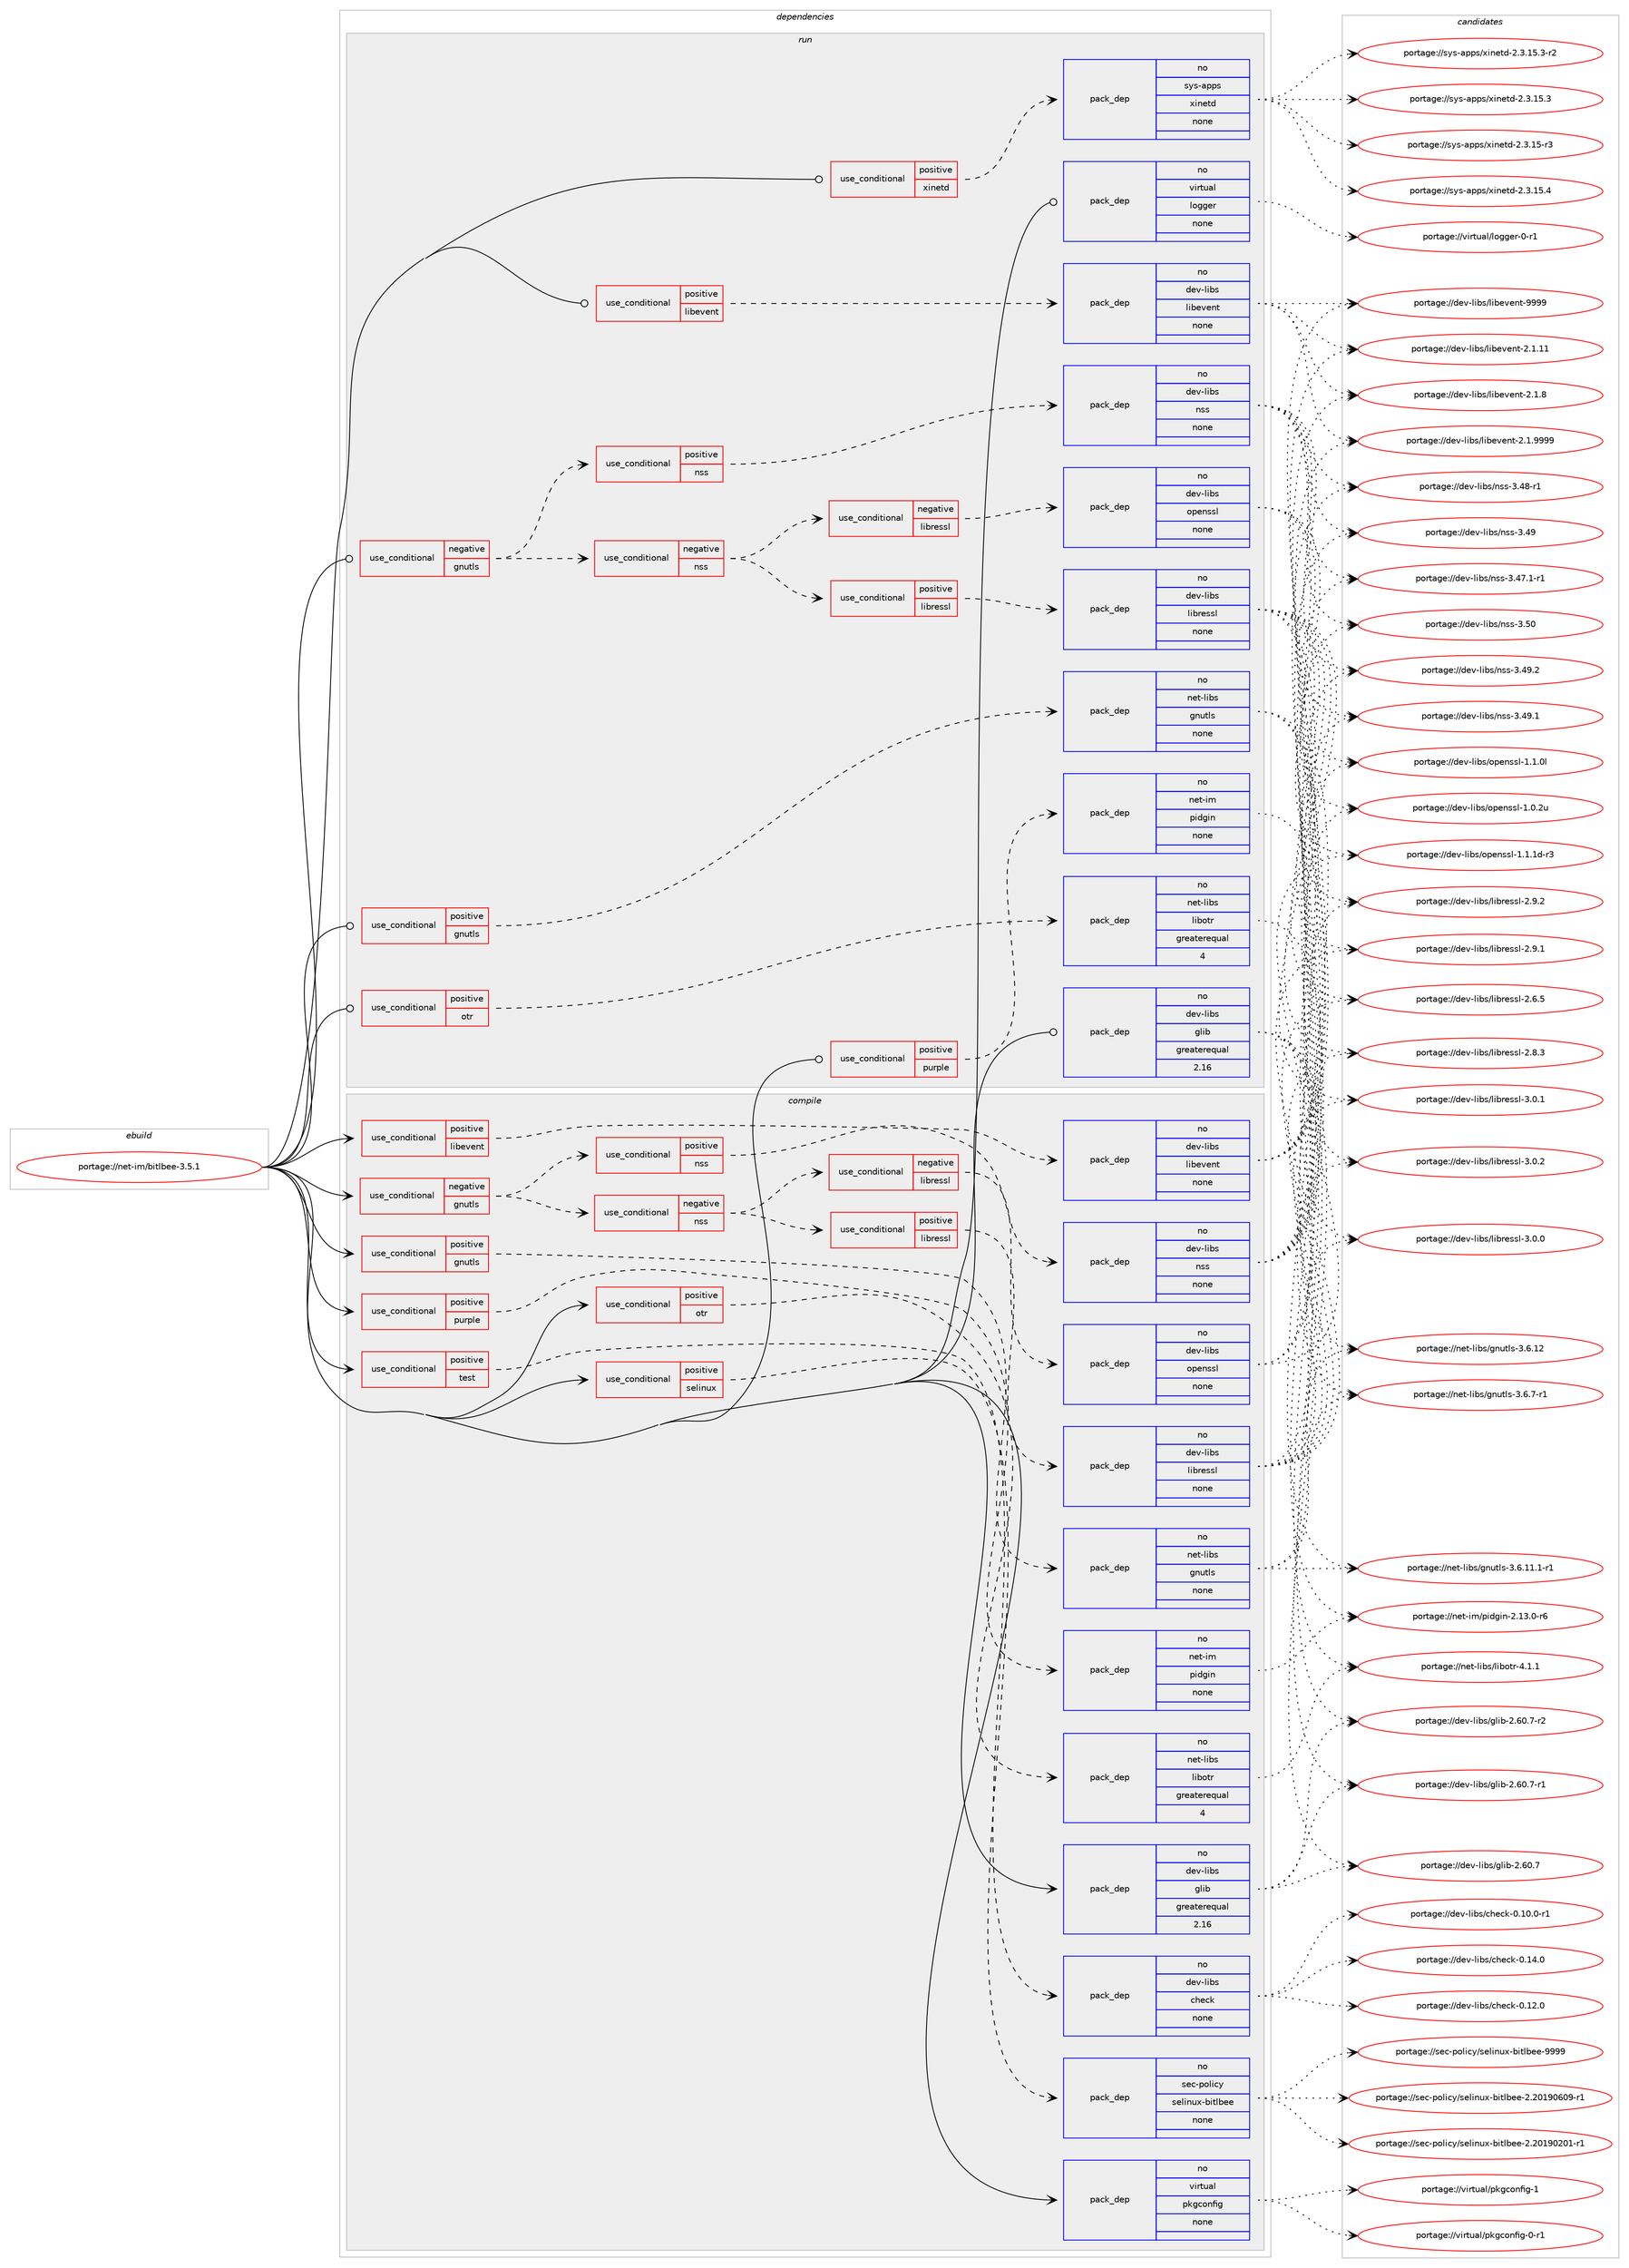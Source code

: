 digraph prolog {

# *************
# Graph options
# *************

newrank=true;
concentrate=true;
compound=true;
graph [rankdir=LR,fontname=Helvetica,fontsize=10,ranksep=1.5];#, ranksep=2.5, nodesep=0.2];
edge  [arrowhead=vee];
node  [fontname=Helvetica,fontsize=10];

# **********
# The ebuild
# **********

subgraph cluster_leftcol {
color=gray;
rank=same;
label=<<i>ebuild</i>>;
id [label="portage://net-im/bitlbee-3.5.1", color=red, width=4, href="../net-im/bitlbee-3.5.1.svg"];
}

# ****************
# The dependencies
# ****************

subgraph cluster_midcol {
color=gray;
label=<<i>dependencies</i>>;
subgraph cluster_compile {
fillcolor="#eeeeee";
style=filled;
label=<<i>compile</i>>;
subgraph cond21740 {
dependency96770 [label=<<TABLE BORDER="0" CELLBORDER="1" CELLSPACING="0" CELLPADDING="4"><TR><TD ROWSPAN="3" CELLPADDING="10">use_conditional</TD></TR><TR><TD>negative</TD></TR><TR><TD>gnutls</TD></TR></TABLE>>, shape=none, color=red];
subgraph cond21741 {
dependency96771 [label=<<TABLE BORDER="0" CELLBORDER="1" CELLSPACING="0" CELLPADDING="4"><TR><TD ROWSPAN="3" CELLPADDING="10">use_conditional</TD></TR><TR><TD>positive</TD></TR><TR><TD>nss</TD></TR></TABLE>>, shape=none, color=red];
subgraph pack73216 {
dependency96772 [label=<<TABLE BORDER="0" CELLBORDER="1" CELLSPACING="0" CELLPADDING="4" WIDTH="220"><TR><TD ROWSPAN="6" CELLPADDING="30">pack_dep</TD></TR><TR><TD WIDTH="110">no</TD></TR><TR><TD>dev-libs</TD></TR><TR><TD>nss</TD></TR><TR><TD>none</TD></TR><TR><TD></TD></TR></TABLE>>, shape=none, color=blue];
}
dependency96771:e -> dependency96772:w [weight=20,style="dashed",arrowhead="vee"];
}
dependency96770:e -> dependency96771:w [weight=20,style="dashed",arrowhead="vee"];
subgraph cond21742 {
dependency96773 [label=<<TABLE BORDER="0" CELLBORDER="1" CELLSPACING="0" CELLPADDING="4"><TR><TD ROWSPAN="3" CELLPADDING="10">use_conditional</TD></TR><TR><TD>negative</TD></TR><TR><TD>nss</TD></TR></TABLE>>, shape=none, color=red];
subgraph cond21743 {
dependency96774 [label=<<TABLE BORDER="0" CELLBORDER="1" CELLSPACING="0" CELLPADDING="4"><TR><TD ROWSPAN="3" CELLPADDING="10">use_conditional</TD></TR><TR><TD>positive</TD></TR><TR><TD>libressl</TD></TR></TABLE>>, shape=none, color=red];
subgraph pack73217 {
dependency96775 [label=<<TABLE BORDER="0" CELLBORDER="1" CELLSPACING="0" CELLPADDING="4" WIDTH="220"><TR><TD ROWSPAN="6" CELLPADDING="30">pack_dep</TD></TR><TR><TD WIDTH="110">no</TD></TR><TR><TD>dev-libs</TD></TR><TR><TD>libressl</TD></TR><TR><TD>none</TD></TR><TR><TD></TD></TR></TABLE>>, shape=none, color=blue];
}
dependency96774:e -> dependency96775:w [weight=20,style="dashed",arrowhead="vee"];
}
dependency96773:e -> dependency96774:w [weight=20,style="dashed",arrowhead="vee"];
subgraph cond21744 {
dependency96776 [label=<<TABLE BORDER="0" CELLBORDER="1" CELLSPACING="0" CELLPADDING="4"><TR><TD ROWSPAN="3" CELLPADDING="10">use_conditional</TD></TR><TR><TD>negative</TD></TR><TR><TD>libressl</TD></TR></TABLE>>, shape=none, color=red];
subgraph pack73218 {
dependency96777 [label=<<TABLE BORDER="0" CELLBORDER="1" CELLSPACING="0" CELLPADDING="4" WIDTH="220"><TR><TD ROWSPAN="6" CELLPADDING="30">pack_dep</TD></TR><TR><TD WIDTH="110">no</TD></TR><TR><TD>dev-libs</TD></TR><TR><TD>openssl</TD></TR><TR><TD>none</TD></TR><TR><TD></TD></TR></TABLE>>, shape=none, color=blue];
}
dependency96776:e -> dependency96777:w [weight=20,style="dashed",arrowhead="vee"];
}
dependency96773:e -> dependency96776:w [weight=20,style="dashed",arrowhead="vee"];
}
dependency96770:e -> dependency96773:w [weight=20,style="dashed",arrowhead="vee"];
}
id:e -> dependency96770:w [weight=20,style="solid",arrowhead="vee"];
subgraph cond21745 {
dependency96778 [label=<<TABLE BORDER="0" CELLBORDER="1" CELLSPACING="0" CELLPADDING="4"><TR><TD ROWSPAN="3" CELLPADDING="10">use_conditional</TD></TR><TR><TD>positive</TD></TR><TR><TD>gnutls</TD></TR></TABLE>>, shape=none, color=red];
subgraph pack73219 {
dependency96779 [label=<<TABLE BORDER="0" CELLBORDER="1" CELLSPACING="0" CELLPADDING="4" WIDTH="220"><TR><TD ROWSPAN="6" CELLPADDING="30">pack_dep</TD></TR><TR><TD WIDTH="110">no</TD></TR><TR><TD>net-libs</TD></TR><TR><TD>gnutls</TD></TR><TR><TD>none</TD></TR><TR><TD></TD></TR></TABLE>>, shape=none, color=blue];
}
dependency96778:e -> dependency96779:w [weight=20,style="dashed",arrowhead="vee"];
}
id:e -> dependency96778:w [weight=20,style="solid",arrowhead="vee"];
subgraph cond21746 {
dependency96780 [label=<<TABLE BORDER="0" CELLBORDER="1" CELLSPACING="0" CELLPADDING="4"><TR><TD ROWSPAN="3" CELLPADDING="10">use_conditional</TD></TR><TR><TD>positive</TD></TR><TR><TD>libevent</TD></TR></TABLE>>, shape=none, color=red];
subgraph pack73220 {
dependency96781 [label=<<TABLE BORDER="0" CELLBORDER="1" CELLSPACING="0" CELLPADDING="4" WIDTH="220"><TR><TD ROWSPAN="6" CELLPADDING="30">pack_dep</TD></TR><TR><TD WIDTH="110">no</TD></TR><TR><TD>dev-libs</TD></TR><TR><TD>libevent</TD></TR><TR><TD>none</TD></TR><TR><TD></TD></TR></TABLE>>, shape=none, color=blue];
}
dependency96780:e -> dependency96781:w [weight=20,style="dashed",arrowhead="vee"];
}
id:e -> dependency96780:w [weight=20,style="solid",arrowhead="vee"];
subgraph cond21747 {
dependency96782 [label=<<TABLE BORDER="0" CELLBORDER="1" CELLSPACING="0" CELLPADDING="4"><TR><TD ROWSPAN="3" CELLPADDING="10">use_conditional</TD></TR><TR><TD>positive</TD></TR><TR><TD>otr</TD></TR></TABLE>>, shape=none, color=red];
subgraph pack73221 {
dependency96783 [label=<<TABLE BORDER="0" CELLBORDER="1" CELLSPACING="0" CELLPADDING="4" WIDTH="220"><TR><TD ROWSPAN="6" CELLPADDING="30">pack_dep</TD></TR><TR><TD WIDTH="110">no</TD></TR><TR><TD>net-libs</TD></TR><TR><TD>libotr</TD></TR><TR><TD>greaterequal</TD></TR><TR><TD>4</TD></TR></TABLE>>, shape=none, color=blue];
}
dependency96782:e -> dependency96783:w [weight=20,style="dashed",arrowhead="vee"];
}
id:e -> dependency96782:w [weight=20,style="solid",arrowhead="vee"];
subgraph cond21748 {
dependency96784 [label=<<TABLE BORDER="0" CELLBORDER="1" CELLSPACING="0" CELLPADDING="4"><TR><TD ROWSPAN="3" CELLPADDING="10">use_conditional</TD></TR><TR><TD>positive</TD></TR><TR><TD>purple</TD></TR></TABLE>>, shape=none, color=red];
subgraph pack73222 {
dependency96785 [label=<<TABLE BORDER="0" CELLBORDER="1" CELLSPACING="0" CELLPADDING="4" WIDTH="220"><TR><TD ROWSPAN="6" CELLPADDING="30">pack_dep</TD></TR><TR><TD WIDTH="110">no</TD></TR><TR><TD>net-im</TD></TR><TR><TD>pidgin</TD></TR><TR><TD>none</TD></TR><TR><TD></TD></TR></TABLE>>, shape=none, color=blue];
}
dependency96784:e -> dependency96785:w [weight=20,style="dashed",arrowhead="vee"];
}
id:e -> dependency96784:w [weight=20,style="solid",arrowhead="vee"];
subgraph cond21749 {
dependency96786 [label=<<TABLE BORDER="0" CELLBORDER="1" CELLSPACING="0" CELLPADDING="4"><TR><TD ROWSPAN="3" CELLPADDING="10">use_conditional</TD></TR><TR><TD>positive</TD></TR><TR><TD>selinux</TD></TR></TABLE>>, shape=none, color=red];
subgraph pack73223 {
dependency96787 [label=<<TABLE BORDER="0" CELLBORDER="1" CELLSPACING="0" CELLPADDING="4" WIDTH="220"><TR><TD ROWSPAN="6" CELLPADDING="30">pack_dep</TD></TR><TR><TD WIDTH="110">no</TD></TR><TR><TD>sec-policy</TD></TR><TR><TD>selinux-bitlbee</TD></TR><TR><TD>none</TD></TR><TR><TD></TD></TR></TABLE>>, shape=none, color=blue];
}
dependency96786:e -> dependency96787:w [weight=20,style="dashed",arrowhead="vee"];
}
id:e -> dependency96786:w [weight=20,style="solid",arrowhead="vee"];
subgraph cond21750 {
dependency96788 [label=<<TABLE BORDER="0" CELLBORDER="1" CELLSPACING="0" CELLPADDING="4"><TR><TD ROWSPAN="3" CELLPADDING="10">use_conditional</TD></TR><TR><TD>positive</TD></TR><TR><TD>test</TD></TR></TABLE>>, shape=none, color=red];
subgraph pack73224 {
dependency96789 [label=<<TABLE BORDER="0" CELLBORDER="1" CELLSPACING="0" CELLPADDING="4" WIDTH="220"><TR><TD ROWSPAN="6" CELLPADDING="30">pack_dep</TD></TR><TR><TD WIDTH="110">no</TD></TR><TR><TD>dev-libs</TD></TR><TR><TD>check</TD></TR><TR><TD>none</TD></TR><TR><TD></TD></TR></TABLE>>, shape=none, color=blue];
}
dependency96788:e -> dependency96789:w [weight=20,style="dashed",arrowhead="vee"];
}
id:e -> dependency96788:w [weight=20,style="solid",arrowhead="vee"];
subgraph pack73225 {
dependency96790 [label=<<TABLE BORDER="0" CELLBORDER="1" CELLSPACING="0" CELLPADDING="4" WIDTH="220"><TR><TD ROWSPAN="6" CELLPADDING="30">pack_dep</TD></TR><TR><TD WIDTH="110">no</TD></TR><TR><TD>dev-libs</TD></TR><TR><TD>glib</TD></TR><TR><TD>greaterequal</TD></TR><TR><TD>2.16</TD></TR></TABLE>>, shape=none, color=blue];
}
id:e -> dependency96790:w [weight=20,style="solid",arrowhead="vee"];
subgraph pack73226 {
dependency96791 [label=<<TABLE BORDER="0" CELLBORDER="1" CELLSPACING="0" CELLPADDING="4" WIDTH="220"><TR><TD ROWSPAN="6" CELLPADDING="30">pack_dep</TD></TR><TR><TD WIDTH="110">no</TD></TR><TR><TD>virtual</TD></TR><TR><TD>pkgconfig</TD></TR><TR><TD>none</TD></TR><TR><TD></TD></TR></TABLE>>, shape=none, color=blue];
}
id:e -> dependency96791:w [weight=20,style="solid",arrowhead="vee"];
}
subgraph cluster_compileandrun {
fillcolor="#eeeeee";
style=filled;
label=<<i>compile and run</i>>;
}
subgraph cluster_run {
fillcolor="#eeeeee";
style=filled;
label=<<i>run</i>>;
subgraph cond21751 {
dependency96792 [label=<<TABLE BORDER="0" CELLBORDER="1" CELLSPACING="0" CELLPADDING="4"><TR><TD ROWSPAN="3" CELLPADDING="10">use_conditional</TD></TR><TR><TD>negative</TD></TR><TR><TD>gnutls</TD></TR></TABLE>>, shape=none, color=red];
subgraph cond21752 {
dependency96793 [label=<<TABLE BORDER="0" CELLBORDER="1" CELLSPACING="0" CELLPADDING="4"><TR><TD ROWSPAN="3" CELLPADDING="10">use_conditional</TD></TR><TR><TD>positive</TD></TR><TR><TD>nss</TD></TR></TABLE>>, shape=none, color=red];
subgraph pack73227 {
dependency96794 [label=<<TABLE BORDER="0" CELLBORDER="1" CELLSPACING="0" CELLPADDING="4" WIDTH="220"><TR><TD ROWSPAN="6" CELLPADDING="30">pack_dep</TD></TR><TR><TD WIDTH="110">no</TD></TR><TR><TD>dev-libs</TD></TR><TR><TD>nss</TD></TR><TR><TD>none</TD></TR><TR><TD></TD></TR></TABLE>>, shape=none, color=blue];
}
dependency96793:e -> dependency96794:w [weight=20,style="dashed",arrowhead="vee"];
}
dependency96792:e -> dependency96793:w [weight=20,style="dashed",arrowhead="vee"];
subgraph cond21753 {
dependency96795 [label=<<TABLE BORDER="0" CELLBORDER="1" CELLSPACING="0" CELLPADDING="4"><TR><TD ROWSPAN="3" CELLPADDING="10">use_conditional</TD></TR><TR><TD>negative</TD></TR><TR><TD>nss</TD></TR></TABLE>>, shape=none, color=red];
subgraph cond21754 {
dependency96796 [label=<<TABLE BORDER="0" CELLBORDER="1" CELLSPACING="0" CELLPADDING="4"><TR><TD ROWSPAN="3" CELLPADDING="10">use_conditional</TD></TR><TR><TD>positive</TD></TR><TR><TD>libressl</TD></TR></TABLE>>, shape=none, color=red];
subgraph pack73228 {
dependency96797 [label=<<TABLE BORDER="0" CELLBORDER="1" CELLSPACING="0" CELLPADDING="4" WIDTH="220"><TR><TD ROWSPAN="6" CELLPADDING="30">pack_dep</TD></TR><TR><TD WIDTH="110">no</TD></TR><TR><TD>dev-libs</TD></TR><TR><TD>libressl</TD></TR><TR><TD>none</TD></TR><TR><TD></TD></TR></TABLE>>, shape=none, color=blue];
}
dependency96796:e -> dependency96797:w [weight=20,style="dashed",arrowhead="vee"];
}
dependency96795:e -> dependency96796:w [weight=20,style="dashed",arrowhead="vee"];
subgraph cond21755 {
dependency96798 [label=<<TABLE BORDER="0" CELLBORDER="1" CELLSPACING="0" CELLPADDING="4"><TR><TD ROWSPAN="3" CELLPADDING="10">use_conditional</TD></TR><TR><TD>negative</TD></TR><TR><TD>libressl</TD></TR></TABLE>>, shape=none, color=red];
subgraph pack73229 {
dependency96799 [label=<<TABLE BORDER="0" CELLBORDER="1" CELLSPACING="0" CELLPADDING="4" WIDTH="220"><TR><TD ROWSPAN="6" CELLPADDING="30">pack_dep</TD></TR><TR><TD WIDTH="110">no</TD></TR><TR><TD>dev-libs</TD></TR><TR><TD>openssl</TD></TR><TR><TD>none</TD></TR><TR><TD></TD></TR></TABLE>>, shape=none, color=blue];
}
dependency96798:e -> dependency96799:w [weight=20,style="dashed",arrowhead="vee"];
}
dependency96795:e -> dependency96798:w [weight=20,style="dashed",arrowhead="vee"];
}
dependency96792:e -> dependency96795:w [weight=20,style="dashed",arrowhead="vee"];
}
id:e -> dependency96792:w [weight=20,style="solid",arrowhead="odot"];
subgraph cond21756 {
dependency96800 [label=<<TABLE BORDER="0" CELLBORDER="1" CELLSPACING="0" CELLPADDING="4"><TR><TD ROWSPAN="3" CELLPADDING="10">use_conditional</TD></TR><TR><TD>positive</TD></TR><TR><TD>gnutls</TD></TR></TABLE>>, shape=none, color=red];
subgraph pack73230 {
dependency96801 [label=<<TABLE BORDER="0" CELLBORDER="1" CELLSPACING="0" CELLPADDING="4" WIDTH="220"><TR><TD ROWSPAN="6" CELLPADDING="30">pack_dep</TD></TR><TR><TD WIDTH="110">no</TD></TR><TR><TD>net-libs</TD></TR><TR><TD>gnutls</TD></TR><TR><TD>none</TD></TR><TR><TD></TD></TR></TABLE>>, shape=none, color=blue];
}
dependency96800:e -> dependency96801:w [weight=20,style="dashed",arrowhead="vee"];
}
id:e -> dependency96800:w [weight=20,style="solid",arrowhead="odot"];
subgraph cond21757 {
dependency96802 [label=<<TABLE BORDER="0" CELLBORDER="1" CELLSPACING="0" CELLPADDING="4"><TR><TD ROWSPAN="3" CELLPADDING="10">use_conditional</TD></TR><TR><TD>positive</TD></TR><TR><TD>libevent</TD></TR></TABLE>>, shape=none, color=red];
subgraph pack73231 {
dependency96803 [label=<<TABLE BORDER="0" CELLBORDER="1" CELLSPACING="0" CELLPADDING="4" WIDTH="220"><TR><TD ROWSPAN="6" CELLPADDING="30">pack_dep</TD></TR><TR><TD WIDTH="110">no</TD></TR><TR><TD>dev-libs</TD></TR><TR><TD>libevent</TD></TR><TR><TD>none</TD></TR><TR><TD></TD></TR></TABLE>>, shape=none, color=blue];
}
dependency96802:e -> dependency96803:w [weight=20,style="dashed",arrowhead="vee"];
}
id:e -> dependency96802:w [weight=20,style="solid",arrowhead="odot"];
subgraph cond21758 {
dependency96804 [label=<<TABLE BORDER="0" CELLBORDER="1" CELLSPACING="0" CELLPADDING="4"><TR><TD ROWSPAN="3" CELLPADDING="10">use_conditional</TD></TR><TR><TD>positive</TD></TR><TR><TD>otr</TD></TR></TABLE>>, shape=none, color=red];
subgraph pack73232 {
dependency96805 [label=<<TABLE BORDER="0" CELLBORDER="1" CELLSPACING="0" CELLPADDING="4" WIDTH="220"><TR><TD ROWSPAN="6" CELLPADDING="30">pack_dep</TD></TR><TR><TD WIDTH="110">no</TD></TR><TR><TD>net-libs</TD></TR><TR><TD>libotr</TD></TR><TR><TD>greaterequal</TD></TR><TR><TD>4</TD></TR></TABLE>>, shape=none, color=blue];
}
dependency96804:e -> dependency96805:w [weight=20,style="dashed",arrowhead="vee"];
}
id:e -> dependency96804:w [weight=20,style="solid",arrowhead="odot"];
subgraph cond21759 {
dependency96806 [label=<<TABLE BORDER="0" CELLBORDER="1" CELLSPACING="0" CELLPADDING="4"><TR><TD ROWSPAN="3" CELLPADDING="10">use_conditional</TD></TR><TR><TD>positive</TD></TR><TR><TD>purple</TD></TR></TABLE>>, shape=none, color=red];
subgraph pack73233 {
dependency96807 [label=<<TABLE BORDER="0" CELLBORDER="1" CELLSPACING="0" CELLPADDING="4" WIDTH="220"><TR><TD ROWSPAN="6" CELLPADDING="30">pack_dep</TD></TR><TR><TD WIDTH="110">no</TD></TR><TR><TD>net-im</TD></TR><TR><TD>pidgin</TD></TR><TR><TD>none</TD></TR><TR><TD></TD></TR></TABLE>>, shape=none, color=blue];
}
dependency96806:e -> dependency96807:w [weight=20,style="dashed",arrowhead="vee"];
}
id:e -> dependency96806:w [weight=20,style="solid",arrowhead="odot"];
subgraph cond21760 {
dependency96808 [label=<<TABLE BORDER="0" CELLBORDER="1" CELLSPACING="0" CELLPADDING="4"><TR><TD ROWSPAN="3" CELLPADDING="10">use_conditional</TD></TR><TR><TD>positive</TD></TR><TR><TD>xinetd</TD></TR></TABLE>>, shape=none, color=red];
subgraph pack73234 {
dependency96809 [label=<<TABLE BORDER="0" CELLBORDER="1" CELLSPACING="0" CELLPADDING="4" WIDTH="220"><TR><TD ROWSPAN="6" CELLPADDING="30">pack_dep</TD></TR><TR><TD WIDTH="110">no</TD></TR><TR><TD>sys-apps</TD></TR><TR><TD>xinetd</TD></TR><TR><TD>none</TD></TR><TR><TD></TD></TR></TABLE>>, shape=none, color=blue];
}
dependency96808:e -> dependency96809:w [weight=20,style="dashed",arrowhead="vee"];
}
id:e -> dependency96808:w [weight=20,style="solid",arrowhead="odot"];
subgraph pack73235 {
dependency96810 [label=<<TABLE BORDER="0" CELLBORDER="1" CELLSPACING="0" CELLPADDING="4" WIDTH="220"><TR><TD ROWSPAN="6" CELLPADDING="30">pack_dep</TD></TR><TR><TD WIDTH="110">no</TD></TR><TR><TD>dev-libs</TD></TR><TR><TD>glib</TD></TR><TR><TD>greaterequal</TD></TR><TR><TD>2.16</TD></TR></TABLE>>, shape=none, color=blue];
}
id:e -> dependency96810:w [weight=20,style="solid",arrowhead="odot"];
subgraph pack73236 {
dependency96811 [label=<<TABLE BORDER="0" CELLBORDER="1" CELLSPACING="0" CELLPADDING="4" WIDTH="220"><TR><TD ROWSPAN="6" CELLPADDING="30">pack_dep</TD></TR><TR><TD WIDTH="110">no</TD></TR><TR><TD>virtual</TD></TR><TR><TD>logger</TD></TR><TR><TD>none</TD></TR><TR><TD></TD></TR></TABLE>>, shape=none, color=blue];
}
id:e -> dependency96811:w [weight=20,style="solid",arrowhead="odot"];
}
}

# **************
# The candidates
# **************

subgraph cluster_choices {
rank=same;
color=gray;
label=<<i>candidates</i>>;

subgraph choice73216 {
color=black;
nodesep=1;
choice1001011184510810598115471101151154551465348 [label="portage://dev-libs/nss-3.50", color=red, width=4,href="../dev-libs/nss-3.50.svg"];
choice10010111845108105981154711011511545514652574650 [label="portage://dev-libs/nss-3.49.2", color=red, width=4,href="../dev-libs/nss-3.49.2.svg"];
choice10010111845108105981154711011511545514652574649 [label="portage://dev-libs/nss-3.49.1", color=red, width=4,href="../dev-libs/nss-3.49.1.svg"];
choice1001011184510810598115471101151154551465257 [label="portage://dev-libs/nss-3.49", color=red, width=4,href="../dev-libs/nss-3.49.svg"];
choice10010111845108105981154711011511545514652564511449 [label="portage://dev-libs/nss-3.48-r1", color=red, width=4,href="../dev-libs/nss-3.48-r1.svg"];
choice100101118451081059811547110115115455146525546494511449 [label="portage://dev-libs/nss-3.47.1-r1", color=red, width=4,href="../dev-libs/nss-3.47.1-r1.svg"];
dependency96772:e -> choice1001011184510810598115471101151154551465348:w [style=dotted,weight="100"];
dependency96772:e -> choice10010111845108105981154711011511545514652574650:w [style=dotted,weight="100"];
dependency96772:e -> choice10010111845108105981154711011511545514652574649:w [style=dotted,weight="100"];
dependency96772:e -> choice1001011184510810598115471101151154551465257:w [style=dotted,weight="100"];
dependency96772:e -> choice10010111845108105981154711011511545514652564511449:w [style=dotted,weight="100"];
dependency96772:e -> choice100101118451081059811547110115115455146525546494511449:w [style=dotted,weight="100"];
}
subgraph choice73217 {
color=black;
nodesep=1;
choice10010111845108105981154710810598114101115115108455146484650 [label="portage://dev-libs/libressl-3.0.2", color=red, width=4,href="../dev-libs/libressl-3.0.2.svg"];
choice10010111845108105981154710810598114101115115108455146484649 [label="portage://dev-libs/libressl-3.0.1", color=red, width=4,href="../dev-libs/libressl-3.0.1.svg"];
choice10010111845108105981154710810598114101115115108455146484648 [label="portage://dev-libs/libressl-3.0.0", color=red, width=4,href="../dev-libs/libressl-3.0.0.svg"];
choice10010111845108105981154710810598114101115115108455046574650 [label="portage://dev-libs/libressl-2.9.2", color=red, width=4,href="../dev-libs/libressl-2.9.2.svg"];
choice10010111845108105981154710810598114101115115108455046574649 [label="portage://dev-libs/libressl-2.9.1", color=red, width=4,href="../dev-libs/libressl-2.9.1.svg"];
choice10010111845108105981154710810598114101115115108455046564651 [label="portage://dev-libs/libressl-2.8.3", color=red, width=4,href="../dev-libs/libressl-2.8.3.svg"];
choice10010111845108105981154710810598114101115115108455046544653 [label="portage://dev-libs/libressl-2.6.5", color=red, width=4,href="../dev-libs/libressl-2.6.5.svg"];
dependency96775:e -> choice10010111845108105981154710810598114101115115108455146484650:w [style=dotted,weight="100"];
dependency96775:e -> choice10010111845108105981154710810598114101115115108455146484649:w [style=dotted,weight="100"];
dependency96775:e -> choice10010111845108105981154710810598114101115115108455146484648:w [style=dotted,weight="100"];
dependency96775:e -> choice10010111845108105981154710810598114101115115108455046574650:w [style=dotted,weight="100"];
dependency96775:e -> choice10010111845108105981154710810598114101115115108455046574649:w [style=dotted,weight="100"];
dependency96775:e -> choice10010111845108105981154710810598114101115115108455046564651:w [style=dotted,weight="100"];
dependency96775:e -> choice10010111845108105981154710810598114101115115108455046544653:w [style=dotted,weight="100"];
}
subgraph choice73218 {
color=black;
nodesep=1;
choice1001011184510810598115471111121011101151151084549464946491004511451 [label="portage://dev-libs/openssl-1.1.1d-r3", color=red, width=4,href="../dev-libs/openssl-1.1.1d-r3.svg"];
choice100101118451081059811547111112101110115115108454946494648108 [label="portage://dev-libs/openssl-1.1.0l", color=red, width=4,href="../dev-libs/openssl-1.1.0l.svg"];
choice100101118451081059811547111112101110115115108454946484650117 [label="portage://dev-libs/openssl-1.0.2u", color=red, width=4,href="../dev-libs/openssl-1.0.2u.svg"];
dependency96777:e -> choice1001011184510810598115471111121011101151151084549464946491004511451:w [style=dotted,weight="100"];
dependency96777:e -> choice100101118451081059811547111112101110115115108454946494648108:w [style=dotted,weight="100"];
dependency96777:e -> choice100101118451081059811547111112101110115115108454946484650117:w [style=dotted,weight="100"];
}
subgraph choice73219 {
color=black;
nodesep=1;
choice1101011164510810598115471031101171161081154551465446554511449 [label="portage://net-libs/gnutls-3.6.7-r1", color=red, width=4,href="../net-libs/gnutls-3.6.7-r1.svg"];
choice11010111645108105981154710311011711610811545514654464950 [label="portage://net-libs/gnutls-3.6.12", color=red, width=4,href="../net-libs/gnutls-3.6.12.svg"];
choice1101011164510810598115471031101171161081154551465446494946494511449 [label="portage://net-libs/gnutls-3.6.11.1-r1", color=red, width=4,href="../net-libs/gnutls-3.6.11.1-r1.svg"];
dependency96779:e -> choice1101011164510810598115471031101171161081154551465446554511449:w [style=dotted,weight="100"];
dependency96779:e -> choice11010111645108105981154710311011711610811545514654464950:w [style=dotted,weight="100"];
dependency96779:e -> choice1101011164510810598115471031101171161081154551465446494946494511449:w [style=dotted,weight="100"];
}
subgraph choice73220 {
color=black;
nodesep=1;
choice100101118451081059811547108105981011181011101164557575757 [label="portage://dev-libs/libevent-9999", color=red, width=4,href="../dev-libs/libevent-9999.svg"];
choice10010111845108105981154710810598101118101110116455046494657575757 [label="portage://dev-libs/libevent-2.1.9999", color=red, width=4,href="../dev-libs/libevent-2.1.9999.svg"];
choice10010111845108105981154710810598101118101110116455046494656 [label="portage://dev-libs/libevent-2.1.8", color=red, width=4,href="../dev-libs/libevent-2.1.8.svg"];
choice1001011184510810598115471081059810111810111011645504649464949 [label="portage://dev-libs/libevent-2.1.11", color=red, width=4,href="../dev-libs/libevent-2.1.11.svg"];
dependency96781:e -> choice100101118451081059811547108105981011181011101164557575757:w [style=dotted,weight="100"];
dependency96781:e -> choice10010111845108105981154710810598101118101110116455046494657575757:w [style=dotted,weight="100"];
dependency96781:e -> choice10010111845108105981154710810598101118101110116455046494656:w [style=dotted,weight="100"];
dependency96781:e -> choice1001011184510810598115471081059810111810111011645504649464949:w [style=dotted,weight="100"];
}
subgraph choice73221 {
color=black;
nodesep=1;
choice11010111645108105981154710810598111116114455246494649 [label="portage://net-libs/libotr-4.1.1", color=red, width=4,href="../net-libs/libotr-4.1.1.svg"];
dependency96783:e -> choice11010111645108105981154710810598111116114455246494649:w [style=dotted,weight="100"];
}
subgraph choice73222 {
color=black;
nodesep=1;
choice1101011164510510947112105100103105110455046495146484511454 [label="portage://net-im/pidgin-2.13.0-r6", color=red, width=4,href="../net-im/pidgin-2.13.0-r6.svg"];
dependency96785:e -> choice1101011164510510947112105100103105110455046495146484511454:w [style=dotted,weight="100"];
}
subgraph choice73223 {
color=black;
nodesep=1;
choice115101994511211110810599121471151011081051101171204598105116108981011014557575757 [label="portage://sec-policy/selinux-bitlbee-9999", color=red, width=4,href="../sec-policy/selinux-bitlbee-9999.svg"];
choice1151019945112111108105991214711510110810511011712045981051161089810110145504650484957485448574511449 [label="portage://sec-policy/selinux-bitlbee-2.20190609-r1", color=red, width=4,href="../sec-policy/selinux-bitlbee-2.20190609-r1.svg"];
choice1151019945112111108105991214711510110810511011712045981051161089810110145504650484957485048494511449 [label="portage://sec-policy/selinux-bitlbee-2.20190201-r1", color=red, width=4,href="../sec-policy/selinux-bitlbee-2.20190201-r1.svg"];
dependency96787:e -> choice115101994511211110810599121471151011081051101171204598105116108981011014557575757:w [style=dotted,weight="100"];
dependency96787:e -> choice1151019945112111108105991214711510110810511011712045981051161089810110145504650484957485448574511449:w [style=dotted,weight="100"];
dependency96787:e -> choice1151019945112111108105991214711510110810511011712045981051161089810110145504650484957485048494511449:w [style=dotted,weight="100"];
}
subgraph choice73224 {
color=black;
nodesep=1;
choice100101118451081059811547991041019910745484649524648 [label="portage://dev-libs/check-0.14.0", color=red, width=4,href="../dev-libs/check-0.14.0.svg"];
choice100101118451081059811547991041019910745484649504648 [label="portage://dev-libs/check-0.12.0", color=red, width=4,href="../dev-libs/check-0.12.0.svg"];
choice1001011184510810598115479910410199107454846494846484511449 [label="portage://dev-libs/check-0.10.0-r1", color=red, width=4,href="../dev-libs/check-0.10.0-r1.svg"];
dependency96789:e -> choice100101118451081059811547991041019910745484649524648:w [style=dotted,weight="100"];
dependency96789:e -> choice100101118451081059811547991041019910745484649504648:w [style=dotted,weight="100"];
dependency96789:e -> choice1001011184510810598115479910410199107454846494846484511449:w [style=dotted,weight="100"];
}
subgraph choice73225 {
color=black;
nodesep=1;
choice10010111845108105981154710310810598455046544846554511450 [label="portage://dev-libs/glib-2.60.7-r2", color=red, width=4,href="../dev-libs/glib-2.60.7-r2.svg"];
choice10010111845108105981154710310810598455046544846554511449 [label="portage://dev-libs/glib-2.60.7-r1", color=red, width=4,href="../dev-libs/glib-2.60.7-r1.svg"];
choice1001011184510810598115471031081059845504654484655 [label="portage://dev-libs/glib-2.60.7", color=red, width=4,href="../dev-libs/glib-2.60.7.svg"];
dependency96790:e -> choice10010111845108105981154710310810598455046544846554511450:w [style=dotted,weight="100"];
dependency96790:e -> choice10010111845108105981154710310810598455046544846554511449:w [style=dotted,weight="100"];
dependency96790:e -> choice1001011184510810598115471031081059845504654484655:w [style=dotted,weight="100"];
}
subgraph choice73226 {
color=black;
nodesep=1;
choice1181051141161179710847112107103991111101021051034549 [label="portage://virtual/pkgconfig-1", color=red, width=4,href="../virtual/pkgconfig-1.svg"];
choice11810511411611797108471121071039911111010210510345484511449 [label="portage://virtual/pkgconfig-0-r1", color=red, width=4,href="../virtual/pkgconfig-0-r1.svg"];
dependency96791:e -> choice1181051141161179710847112107103991111101021051034549:w [style=dotted,weight="100"];
dependency96791:e -> choice11810511411611797108471121071039911111010210510345484511449:w [style=dotted,weight="100"];
}
subgraph choice73227 {
color=black;
nodesep=1;
choice1001011184510810598115471101151154551465348 [label="portage://dev-libs/nss-3.50", color=red, width=4,href="../dev-libs/nss-3.50.svg"];
choice10010111845108105981154711011511545514652574650 [label="portage://dev-libs/nss-3.49.2", color=red, width=4,href="../dev-libs/nss-3.49.2.svg"];
choice10010111845108105981154711011511545514652574649 [label="portage://dev-libs/nss-3.49.1", color=red, width=4,href="../dev-libs/nss-3.49.1.svg"];
choice1001011184510810598115471101151154551465257 [label="portage://dev-libs/nss-3.49", color=red, width=4,href="../dev-libs/nss-3.49.svg"];
choice10010111845108105981154711011511545514652564511449 [label="portage://dev-libs/nss-3.48-r1", color=red, width=4,href="../dev-libs/nss-3.48-r1.svg"];
choice100101118451081059811547110115115455146525546494511449 [label="portage://dev-libs/nss-3.47.1-r1", color=red, width=4,href="../dev-libs/nss-3.47.1-r1.svg"];
dependency96794:e -> choice1001011184510810598115471101151154551465348:w [style=dotted,weight="100"];
dependency96794:e -> choice10010111845108105981154711011511545514652574650:w [style=dotted,weight="100"];
dependency96794:e -> choice10010111845108105981154711011511545514652574649:w [style=dotted,weight="100"];
dependency96794:e -> choice1001011184510810598115471101151154551465257:w [style=dotted,weight="100"];
dependency96794:e -> choice10010111845108105981154711011511545514652564511449:w [style=dotted,weight="100"];
dependency96794:e -> choice100101118451081059811547110115115455146525546494511449:w [style=dotted,weight="100"];
}
subgraph choice73228 {
color=black;
nodesep=1;
choice10010111845108105981154710810598114101115115108455146484650 [label="portage://dev-libs/libressl-3.0.2", color=red, width=4,href="../dev-libs/libressl-3.0.2.svg"];
choice10010111845108105981154710810598114101115115108455146484649 [label="portage://dev-libs/libressl-3.0.1", color=red, width=4,href="../dev-libs/libressl-3.0.1.svg"];
choice10010111845108105981154710810598114101115115108455146484648 [label="portage://dev-libs/libressl-3.0.0", color=red, width=4,href="../dev-libs/libressl-3.0.0.svg"];
choice10010111845108105981154710810598114101115115108455046574650 [label="portage://dev-libs/libressl-2.9.2", color=red, width=4,href="../dev-libs/libressl-2.9.2.svg"];
choice10010111845108105981154710810598114101115115108455046574649 [label="portage://dev-libs/libressl-2.9.1", color=red, width=4,href="../dev-libs/libressl-2.9.1.svg"];
choice10010111845108105981154710810598114101115115108455046564651 [label="portage://dev-libs/libressl-2.8.3", color=red, width=4,href="../dev-libs/libressl-2.8.3.svg"];
choice10010111845108105981154710810598114101115115108455046544653 [label="portage://dev-libs/libressl-2.6.5", color=red, width=4,href="../dev-libs/libressl-2.6.5.svg"];
dependency96797:e -> choice10010111845108105981154710810598114101115115108455146484650:w [style=dotted,weight="100"];
dependency96797:e -> choice10010111845108105981154710810598114101115115108455146484649:w [style=dotted,weight="100"];
dependency96797:e -> choice10010111845108105981154710810598114101115115108455146484648:w [style=dotted,weight="100"];
dependency96797:e -> choice10010111845108105981154710810598114101115115108455046574650:w [style=dotted,weight="100"];
dependency96797:e -> choice10010111845108105981154710810598114101115115108455046574649:w [style=dotted,weight="100"];
dependency96797:e -> choice10010111845108105981154710810598114101115115108455046564651:w [style=dotted,weight="100"];
dependency96797:e -> choice10010111845108105981154710810598114101115115108455046544653:w [style=dotted,weight="100"];
}
subgraph choice73229 {
color=black;
nodesep=1;
choice1001011184510810598115471111121011101151151084549464946491004511451 [label="portage://dev-libs/openssl-1.1.1d-r3", color=red, width=4,href="../dev-libs/openssl-1.1.1d-r3.svg"];
choice100101118451081059811547111112101110115115108454946494648108 [label="portage://dev-libs/openssl-1.1.0l", color=red, width=4,href="../dev-libs/openssl-1.1.0l.svg"];
choice100101118451081059811547111112101110115115108454946484650117 [label="portage://dev-libs/openssl-1.0.2u", color=red, width=4,href="../dev-libs/openssl-1.0.2u.svg"];
dependency96799:e -> choice1001011184510810598115471111121011101151151084549464946491004511451:w [style=dotted,weight="100"];
dependency96799:e -> choice100101118451081059811547111112101110115115108454946494648108:w [style=dotted,weight="100"];
dependency96799:e -> choice100101118451081059811547111112101110115115108454946484650117:w [style=dotted,weight="100"];
}
subgraph choice73230 {
color=black;
nodesep=1;
choice1101011164510810598115471031101171161081154551465446554511449 [label="portage://net-libs/gnutls-3.6.7-r1", color=red, width=4,href="../net-libs/gnutls-3.6.7-r1.svg"];
choice11010111645108105981154710311011711610811545514654464950 [label="portage://net-libs/gnutls-3.6.12", color=red, width=4,href="../net-libs/gnutls-3.6.12.svg"];
choice1101011164510810598115471031101171161081154551465446494946494511449 [label="portage://net-libs/gnutls-3.6.11.1-r1", color=red, width=4,href="../net-libs/gnutls-3.6.11.1-r1.svg"];
dependency96801:e -> choice1101011164510810598115471031101171161081154551465446554511449:w [style=dotted,weight="100"];
dependency96801:e -> choice11010111645108105981154710311011711610811545514654464950:w [style=dotted,weight="100"];
dependency96801:e -> choice1101011164510810598115471031101171161081154551465446494946494511449:w [style=dotted,weight="100"];
}
subgraph choice73231 {
color=black;
nodesep=1;
choice100101118451081059811547108105981011181011101164557575757 [label="portage://dev-libs/libevent-9999", color=red, width=4,href="../dev-libs/libevent-9999.svg"];
choice10010111845108105981154710810598101118101110116455046494657575757 [label="portage://dev-libs/libevent-2.1.9999", color=red, width=4,href="../dev-libs/libevent-2.1.9999.svg"];
choice10010111845108105981154710810598101118101110116455046494656 [label="portage://dev-libs/libevent-2.1.8", color=red, width=4,href="../dev-libs/libevent-2.1.8.svg"];
choice1001011184510810598115471081059810111810111011645504649464949 [label="portage://dev-libs/libevent-2.1.11", color=red, width=4,href="../dev-libs/libevent-2.1.11.svg"];
dependency96803:e -> choice100101118451081059811547108105981011181011101164557575757:w [style=dotted,weight="100"];
dependency96803:e -> choice10010111845108105981154710810598101118101110116455046494657575757:w [style=dotted,weight="100"];
dependency96803:e -> choice10010111845108105981154710810598101118101110116455046494656:w [style=dotted,weight="100"];
dependency96803:e -> choice1001011184510810598115471081059810111810111011645504649464949:w [style=dotted,weight="100"];
}
subgraph choice73232 {
color=black;
nodesep=1;
choice11010111645108105981154710810598111116114455246494649 [label="portage://net-libs/libotr-4.1.1", color=red, width=4,href="../net-libs/libotr-4.1.1.svg"];
dependency96805:e -> choice11010111645108105981154710810598111116114455246494649:w [style=dotted,weight="100"];
}
subgraph choice73233 {
color=black;
nodesep=1;
choice1101011164510510947112105100103105110455046495146484511454 [label="portage://net-im/pidgin-2.13.0-r6", color=red, width=4,href="../net-im/pidgin-2.13.0-r6.svg"];
dependency96807:e -> choice1101011164510510947112105100103105110455046495146484511454:w [style=dotted,weight="100"];
}
subgraph choice73234 {
color=black;
nodesep=1;
choice115121115459711211211547120105110101116100455046514649534652 [label="portage://sys-apps/xinetd-2.3.15.4", color=red, width=4,href="../sys-apps/xinetd-2.3.15.4.svg"];
choice1151211154597112112115471201051101011161004550465146495346514511450 [label="portage://sys-apps/xinetd-2.3.15.3-r2", color=red, width=4,href="../sys-apps/xinetd-2.3.15.3-r2.svg"];
choice115121115459711211211547120105110101116100455046514649534651 [label="portage://sys-apps/xinetd-2.3.15.3", color=red, width=4,href="../sys-apps/xinetd-2.3.15.3.svg"];
choice115121115459711211211547120105110101116100455046514649534511451 [label="portage://sys-apps/xinetd-2.3.15-r3", color=red, width=4,href="../sys-apps/xinetd-2.3.15-r3.svg"];
dependency96809:e -> choice115121115459711211211547120105110101116100455046514649534652:w [style=dotted,weight="100"];
dependency96809:e -> choice1151211154597112112115471201051101011161004550465146495346514511450:w [style=dotted,weight="100"];
dependency96809:e -> choice115121115459711211211547120105110101116100455046514649534651:w [style=dotted,weight="100"];
dependency96809:e -> choice115121115459711211211547120105110101116100455046514649534511451:w [style=dotted,weight="100"];
}
subgraph choice73235 {
color=black;
nodesep=1;
choice10010111845108105981154710310810598455046544846554511450 [label="portage://dev-libs/glib-2.60.7-r2", color=red, width=4,href="../dev-libs/glib-2.60.7-r2.svg"];
choice10010111845108105981154710310810598455046544846554511449 [label="portage://dev-libs/glib-2.60.7-r1", color=red, width=4,href="../dev-libs/glib-2.60.7-r1.svg"];
choice1001011184510810598115471031081059845504654484655 [label="portage://dev-libs/glib-2.60.7", color=red, width=4,href="../dev-libs/glib-2.60.7.svg"];
dependency96810:e -> choice10010111845108105981154710310810598455046544846554511450:w [style=dotted,weight="100"];
dependency96810:e -> choice10010111845108105981154710310810598455046544846554511449:w [style=dotted,weight="100"];
dependency96810:e -> choice1001011184510810598115471031081059845504654484655:w [style=dotted,weight="100"];
}
subgraph choice73236 {
color=black;
nodesep=1;
choice118105114116117971084710811110310310111445484511449 [label="portage://virtual/logger-0-r1", color=red, width=4,href="../virtual/logger-0-r1.svg"];
dependency96811:e -> choice118105114116117971084710811110310310111445484511449:w [style=dotted,weight="100"];
}
}

}
